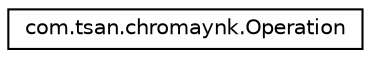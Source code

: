 digraph "Graphical Class Hierarchy"
{
 // LATEX_PDF_SIZE
  edge [fontname="Helvetica",fontsize="10",labelfontname="Helvetica",labelfontsize="10"];
  node [fontname="Helvetica",fontsize="10",shape=record];
  rankdir="LR";
  Node0 [label="com.tsan.chromaynk.Operation",height=0.2,width=0.4,color="black", fillcolor="white", style="filled",URL="$enumcom_1_1tsan_1_1chromaynk_1_1Operation.html",tooltip=" "];
}
